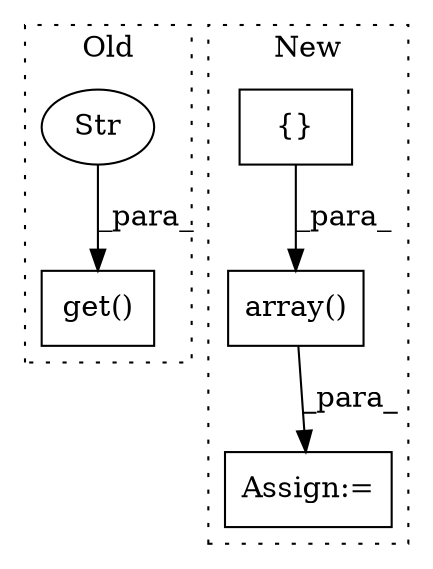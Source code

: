 digraph G {
subgraph cluster0 {
1 [label="get()" a="75" s="9095,9124" l="11,1" shape="box"];
5 [label="Str" a="66" s="9106" l="14" shape="ellipse"];
label = "Old";
style="dotted";
}
subgraph cluster1 {
2 [label="array()" a="75" s="10592,10739" l="22,10" shape="box"];
3 [label="Assign:=" a="68" s="10589" l="3" shape="box"];
4 [label="{}" a="59" s="10651,10662" l="1,0" shape="box"];
label = "New";
style="dotted";
}
2 -> 3 [label="_para_"];
4 -> 2 [label="_para_"];
5 -> 1 [label="_para_"];
}